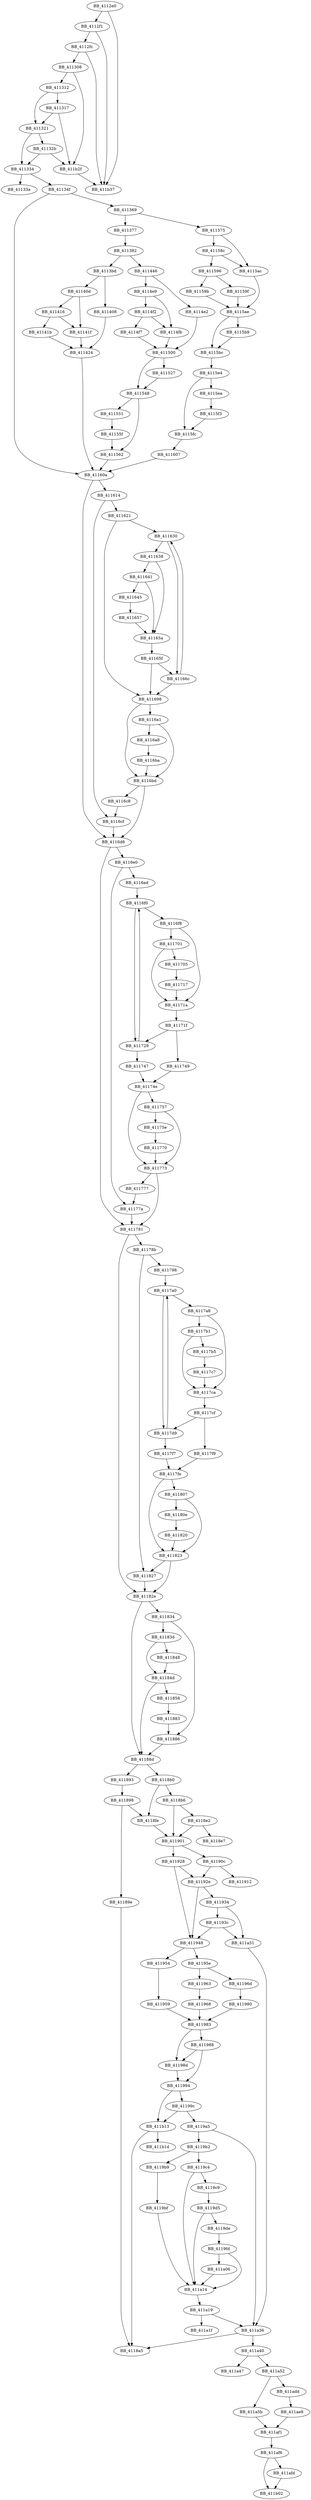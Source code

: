 DiGraph sub_4112E0{
BB_4112e0->BB_4112f1
BB_4112e0->BB_411b37
BB_4112f1->BB_4112fc
BB_4112f1->BB_411b37
BB_4112fc->BB_411308
BB_4112fc->BB_411b37
BB_411308->BB_411312
BB_411308->BB_411b2f
BB_411312->BB_411317
BB_411312->BB_411321
BB_411317->BB_411321
BB_411317->BB_411b2f
BB_411321->BB_41132b
BB_411321->BB_411334
BB_41132b->BB_411334
BB_41132b->BB_411b2f
BB_411334->BB_41133a
BB_411334->BB_41134f
BB_41134f->BB_411369
BB_41134f->BB_41160a
BB_411369->BB_411377
BB_411369->BB_411575
BB_411377->BB_411382
BB_411382->BB_4113bd
BB_411382->BB_411446
BB_4113bd->BB_411408
BB_4113bd->BB_41140d
BB_411408->BB_411424
BB_41140d->BB_411416
BB_41140d->BB_41141f
BB_411416->BB_41141b
BB_411416->BB_41141f
BB_41141b->BB_411424
BB_41141f->BB_411424
BB_411424->BB_41160a
BB_411446->BB_4114e2
BB_411446->BB_4114e9
BB_4114e2->BB_411500
BB_4114e9->BB_4114f2
BB_4114e9->BB_4114fb
BB_4114f2->BB_4114f7
BB_4114f2->BB_4114fb
BB_4114f7->BB_411500
BB_4114fb->BB_411500
BB_411500->BB_411527
BB_411500->BB_411548
BB_411527->BB_411548
BB_411548->BB_411551
BB_411548->BB_411562
BB_411551->BB_41155f
BB_41155f->BB_411562
BB_411562->BB_41160a
BB_411575->BB_41158c
BB_411575->BB_4115ac
BB_41158c->BB_411596
BB_41158c->BB_4115ac
BB_411596->BB_41159b
BB_411596->BB_41159f
BB_41159b->BB_4115ae
BB_41159f->BB_4115ae
BB_4115ac->BB_4115ae
BB_4115ae->BB_4115b9
BB_4115ae->BB_4115bc
BB_4115b9->BB_4115bc
BB_4115bc->BB_4115e4
BB_4115e4->BB_4115ea
BB_4115e4->BB_4115fc
BB_4115ea->BB_4115f3
BB_4115f3->BB_4115fc
BB_4115fc->BB_411607
BB_411607->BB_41160a
BB_41160a->BB_411614
BB_41160a->BB_4116d6
BB_411614->BB_411621
BB_411614->BB_4116cf
BB_411621->BB_411630
BB_411621->BB_411698
BB_411630->BB_411638
BB_411630->BB_41166c
BB_411638->BB_411641
BB_411638->BB_41165a
BB_411641->BB_411645
BB_411641->BB_41165a
BB_411645->BB_411657
BB_411657->BB_41165a
BB_41165a->BB_41165f
BB_41165f->BB_41166c
BB_41165f->BB_411698
BB_41166c->BB_411630
BB_41166c->BB_411698
BB_411698->BB_4116a1
BB_411698->BB_4116bd
BB_4116a1->BB_4116a8
BB_4116a1->BB_4116bd
BB_4116a8->BB_4116ba
BB_4116ba->BB_4116bd
BB_4116bd->BB_4116c8
BB_4116bd->BB_4116d6
BB_4116c8->BB_4116cf
BB_4116cf->BB_4116d6
BB_4116d6->BB_4116e0
BB_4116d6->BB_411781
BB_4116e0->BB_4116ed
BB_4116e0->BB_41177a
BB_4116ed->BB_4116f0
BB_4116f0->BB_4116f8
BB_4116f0->BB_411729
BB_4116f8->BB_411701
BB_4116f8->BB_41171a
BB_411701->BB_411705
BB_411701->BB_41171a
BB_411705->BB_411717
BB_411717->BB_41171a
BB_41171a->BB_41171f
BB_41171f->BB_411729
BB_41171f->BB_411749
BB_411729->BB_4116f0
BB_411729->BB_411747
BB_411747->BB_41174e
BB_411749->BB_41174e
BB_41174e->BB_411757
BB_41174e->BB_411773
BB_411757->BB_41175e
BB_411757->BB_411773
BB_41175e->BB_411770
BB_411770->BB_411773
BB_411773->BB_411777
BB_411773->BB_411781
BB_411777->BB_41177a
BB_41177a->BB_411781
BB_411781->BB_41178b
BB_411781->BB_41182e
BB_41178b->BB_411798
BB_41178b->BB_411827
BB_411798->BB_4117a0
BB_4117a0->BB_4117a8
BB_4117a0->BB_4117d9
BB_4117a8->BB_4117b1
BB_4117a8->BB_4117ca
BB_4117b1->BB_4117b5
BB_4117b1->BB_4117ca
BB_4117b5->BB_4117c7
BB_4117c7->BB_4117ca
BB_4117ca->BB_4117cf
BB_4117cf->BB_4117d9
BB_4117cf->BB_4117f9
BB_4117d9->BB_4117a0
BB_4117d9->BB_4117f7
BB_4117f7->BB_4117fe
BB_4117f9->BB_4117fe
BB_4117fe->BB_411807
BB_4117fe->BB_411823
BB_411807->BB_41180e
BB_411807->BB_411823
BB_41180e->BB_411820
BB_411820->BB_411823
BB_411823->BB_411827
BB_411823->BB_41182e
BB_411827->BB_41182e
BB_41182e->BB_411834
BB_41182e->BB_41188d
BB_411834->BB_41183d
BB_411834->BB_411886
BB_41183d->BB_411848
BB_41183d->BB_41184d
BB_411848->BB_41184d
BB_41184d->BB_411858
BB_41184d->BB_41188d
BB_411858->BB_411883
BB_411883->BB_411886
BB_411886->BB_41188d
BB_41188d->BB_411893
BB_41188d->BB_4118b0
BB_411893->BB_411898
BB_411898->BB_41189e
BB_411898->BB_4118fe
BB_41189e->BB_4118a5
BB_4118b0->BB_4118b6
BB_4118b0->BB_4118fe
BB_4118b6->BB_4118e2
BB_4118b6->BB_411901
BB_4118e2->BB_4118e7
BB_4118e2->BB_411901
BB_4118fe->BB_411901
BB_411901->BB_41190c
BB_411901->BB_411928
BB_41190c->BB_411912
BB_41190c->BB_41192e
BB_411928->BB_41192e
BB_411928->BB_411948
BB_41192e->BB_411934
BB_41192e->BB_411948
BB_411934->BB_41193c
BB_411934->BB_411a31
BB_41193c->BB_411948
BB_41193c->BB_411a31
BB_411948->BB_411954
BB_411948->BB_41195e
BB_411954->BB_411959
BB_411959->BB_411983
BB_41195e->BB_411963
BB_41195e->BB_41196d
BB_411963->BB_411968
BB_411968->BB_411983
BB_41196d->BB_411980
BB_411980->BB_411983
BB_411983->BB_411988
BB_411983->BB_41198d
BB_411988->BB_41198d
BB_411988->BB_411994
BB_41198d->BB_411994
BB_411994->BB_41199c
BB_411994->BB_411b13
BB_41199c->BB_4119a5
BB_41199c->BB_411b13
BB_4119a5->BB_4119b2
BB_4119a5->BB_411a36
BB_4119b2->BB_4119b9
BB_4119b2->BB_4119c4
BB_4119b9->BB_4119bf
BB_4119bf->BB_411a14
BB_4119c4->BB_4119c9
BB_4119c4->BB_411a14
BB_4119c9->BB_4119d5
BB_4119d5->BB_4119de
BB_4119d5->BB_411a14
BB_4119de->BB_4119fd
BB_4119fd->BB_411a06
BB_4119fd->BB_411a14
BB_411a06->BB_411a14
BB_411a14->BB_411a19
BB_411a19->BB_411a1f
BB_411a19->BB_411a36
BB_411a31->BB_411a36
BB_411a36->BB_4118a5
BB_411a36->BB_411a40
BB_411a40->BB_411a47
BB_411a40->BB_411a52
BB_411a52->BB_411a5b
BB_411a52->BB_411add
BB_411a5b->BB_411af1
BB_411add->BB_411ae8
BB_411ae8->BB_411af1
BB_411af1->BB_411af6
BB_411af6->BB_411afd
BB_411af6->BB_411b02
BB_411afd->BB_411b02
BB_411b13->BB_4118a5
BB_411b13->BB_411b1d
BB_411b2f->BB_411b37
}
